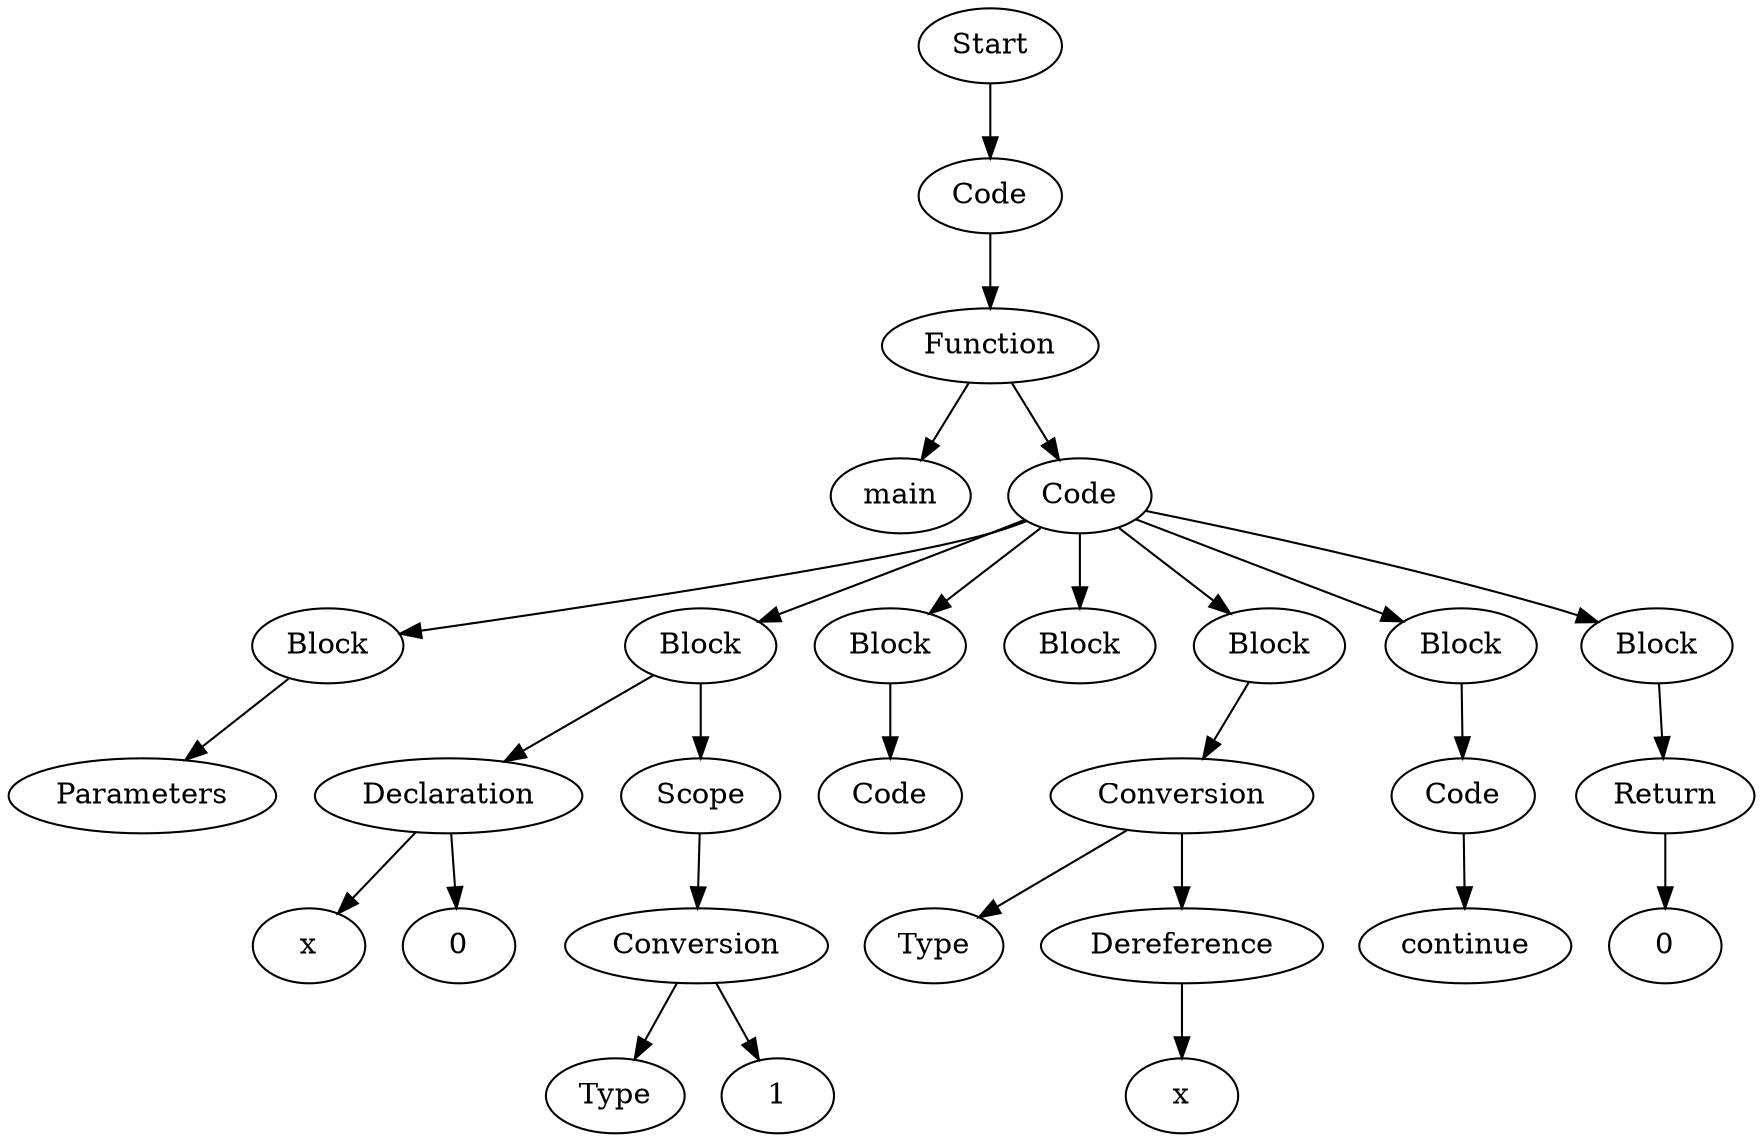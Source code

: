 digraph AST {
  "139136230927248" [label="Start"];
  "139136230927248" -> "139136230924800";
  "139136230924800" [label="Code"];
  "139136230924800" -> "139136230923744";
  "139136230923744" [label="Function"];
  "139136230923744" -> "139136230919232";
  "139136230923744" -> "139136230920480";
  "139136230919232" [label="main"];
  "139136230920480" [label="Code"];
  "139136230920480" -> "139136230790848";
  "139136230920480" -> "139136230789168";
  "139136230920480" -> "139136230917600";
  "139136230920480" -> "139136230788112";
  "139136230920480" -> "139136230800832";
  "139136230920480" -> "139136230801120";
  "139136230920480" -> "139136230790224";
  "139136230790848" [label="Block"];
  "139136230790848" -> "139136230927632";
  "139136230927632" [label="Parameters"];
  "139136230789168" [label="Block"];
  "139136230789168" -> "139136230925952";
  "139136230789168" -> "139136230922400";
  "139136230925952" [label="Declaration"];
  "139136230925952" -> "139136230918608";
  "139136230925952" -> "139136230923456";
  "139136230918608" [label="x"];
  "139136230923456" [label="0"];
  "139136230922400" [label="Scope"];
  "139136230922400" -> "139136230921248";
  "139136230921248" [label="Conversion"];
  "139136230921248" -> "139136230916880";
  "139136230921248" -> "139136230925088";
  "139136230916880" [label="Type"];
  "139136230925088" [label="1"];
  "139136230917600" [label="Block"];
  "139136230917600" -> "139136230929984";
  "139136230929984" [label="Code"];
  "139136230788112" [label="Block"];
  "139136230800832" [label="Block"];
  "139136230800832" -> "139136230930944";
  "139136230930944" [label="Conversion"];
  "139136230930944" -> "139136230927344";
  "139136230930944" -> "139136230917264";
  "139136230927344" [label="Type"];
  "139136230917264" [label="Dereference"];
  "139136230917264" -> "139136230921104";
  "139136230921104" [label="x"];
  "139136230801120" [label="Block"];
  "139136230801120" -> "139136230921632";
  "139136230921632" [label="Code"];
  "139136230921632" -> "139136230922064";
  "139136230922064" [label="continue"];
  "139136230790224" [label="Block"];
  "139136230790224" -> "139136230922688";
  "139136230922688" [label="Return"];
  "139136230922688" -> "139136230920864";
  "139136230920864" [label="0"];
}
